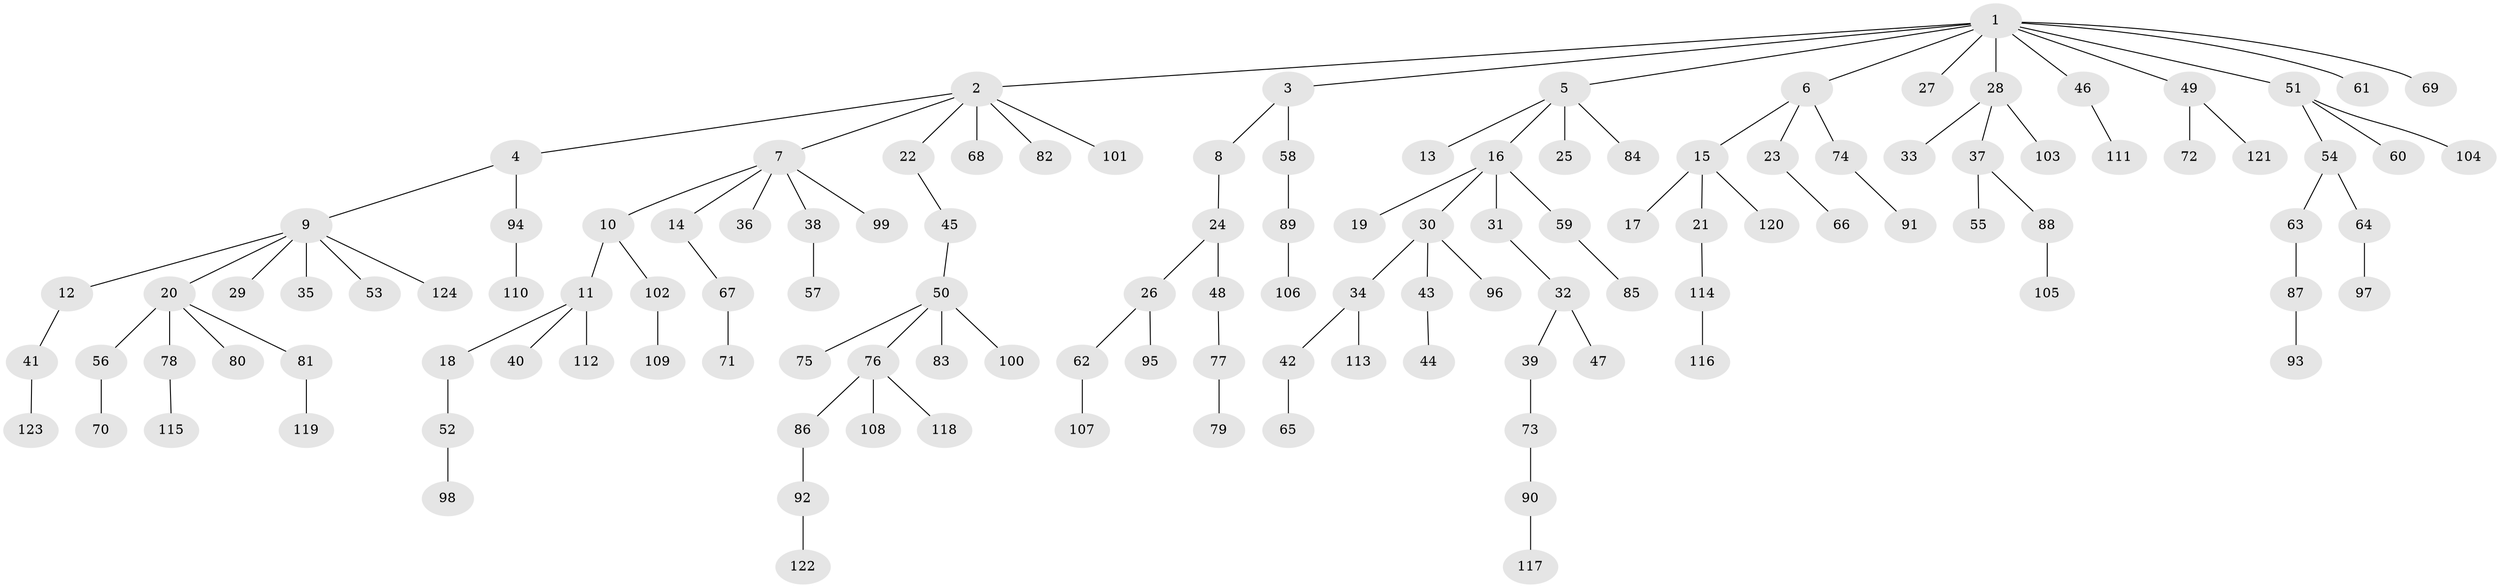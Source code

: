 // coarse degree distribution, {12: 0.011764705882352941, 7: 0.011764705882352941, 3: 0.12941176470588237, 8: 0.011764705882352941, 4: 0.058823529411764705, 6: 0.023529411764705882, 2: 0.1411764705882353, 1: 0.611764705882353}
// Generated by graph-tools (version 1.1) at 2025/52/02/27/25 19:52:13]
// undirected, 124 vertices, 123 edges
graph export_dot {
graph [start="1"]
  node [color=gray90,style=filled];
  1;
  2;
  3;
  4;
  5;
  6;
  7;
  8;
  9;
  10;
  11;
  12;
  13;
  14;
  15;
  16;
  17;
  18;
  19;
  20;
  21;
  22;
  23;
  24;
  25;
  26;
  27;
  28;
  29;
  30;
  31;
  32;
  33;
  34;
  35;
  36;
  37;
  38;
  39;
  40;
  41;
  42;
  43;
  44;
  45;
  46;
  47;
  48;
  49;
  50;
  51;
  52;
  53;
  54;
  55;
  56;
  57;
  58;
  59;
  60;
  61;
  62;
  63;
  64;
  65;
  66;
  67;
  68;
  69;
  70;
  71;
  72;
  73;
  74;
  75;
  76;
  77;
  78;
  79;
  80;
  81;
  82;
  83;
  84;
  85;
  86;
  87;
  88;
  89;
  90;
  91;
  92;
  93;
  94;
  95;
  96;
  97;
  98;
  99;
  100;
  101;
  102;
  103;
  104;
  105;
  106;
  107;
  108;
  109;
  110;
  111;
  112;
  113;
  114;
  115;
  116;
  117;
  118;
  119;
  120;
  121;
  122;
  123;
  124;
  1 -- 2;
  1 -- 3;
  1 -- 5;
  1 -- 6;
  1 -- 27;
  1 -- 28;
  1 -- 46;
  1 -- 49;
  1 -- 51;
  1 -- 61;
  1 -- 69;
  2 -- 4;
  2 -- 7;
  2 -- 22;
  2 -- 68;
  2 -- 82;
  2 -- 101;
  3 -- 8;
  3 -- 58;
  4 -- 9;
  4 -- 94;
  5 -- 13;
  5 -- 16;
  5 -- 25;
  5 -- 84;
  6 -- 15;
  6 -- 23;
  6 -- 74;
  7 -- 10;
  7 -- 14;
  7 -- 36;
  7 -- 38;
  7 -- 99;
  8 -- 24;
  9 -- 12;
  9 -- 20;
  9 -- 29;
  9 -- 35;
  9 -- 53;
  9 -- 124;
  10 -- 11;
  10 -- 102;
  11 -- 18;
  11 -- 40;
  11 -- 112;
  12 -- 41;
  14 -- 67;
  15 -- 17;
  15 -- 21;
  15 -- 120;
  16 -- 19;
  16 -- 30;
  16 -- 31;
  16 -- 59;
  18 -- 52;
  20 -- 56;
  20 -- 78;
  20 -- 80;
  20 -- 81;
  21 -- 114;
  22 -- 45;
  23 -- 66;
  24 -- 26;
  24 -- 48;
  26 -- 62;
  26 -- 95;
  28 -- 33;
  28 -- 37;
  28 -- 103;
  30 -- 34;
  30 -- 43;
  30 -- 96;
  31 -- 32;
  32 -- 39;
  32 -- 47;
  34 -- 42;
  34 -- 113;
  37 -- 55;
  37 -- 88;
  38 -- 57;
  39 -- 73;
  41 -- 123;
  42 -- 65;
  43 -- 44;
  45 -- 50;
  46 -- 111;
  48 -- 77;
  49 -- 72;
  49 -- 121;
  50 -- 75;
  50 -- 76;
  50 -- 83;
  50 -- 100;
  51 -- 54;
  51 -- 60;
  51 -- 104;
  52 -- 98;
  54 -- 63;
  54 -- 64;
  56 -- 70;
  58 -- 89;
  59 -- 85;
  62 -- 107;
  63 -- 87;
  64 -- 97;
  67 -- 71;
  73 -- 90;
  74 -- 91;
  76 -- 86;
  76 -- 108;
  76 -- 118;
  77 -- 79;
  78 -- 115;
  81 -- 119;
  86 -- 92;
  87 -- 93;
  88 -- 105;
  89 -- 106;
  90 -- 117;
  92 -- 122;
  94 -- 110;
  102 -- 109;
  114 -- 116;
}
